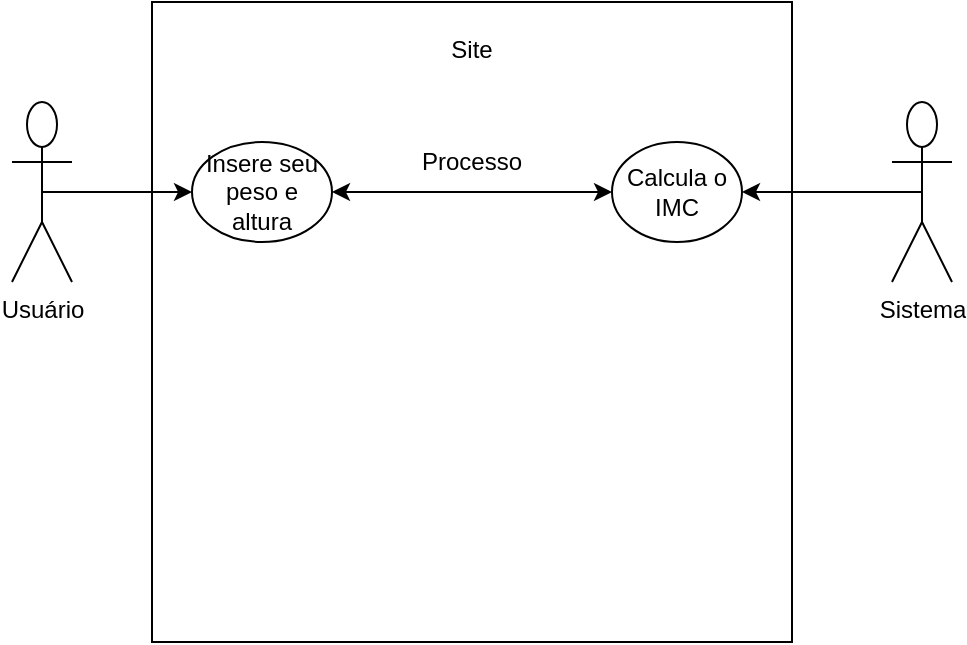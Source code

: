 <mxfile version="13.9.9" type="device"><diagram id="-M_Wg3focewHNqvoXnuu" name="Página-1"><mxGraphModel dx="750" dy="494" grid="1" gridSize="10" guides="1" tooltips="1" connect="1" arrows="1" fold="1" page="1" pageScale="1" pageWidth="827" pageHeight="1169" math="0" shadow="0"><root><mxCell id="0"/><mxCell id="1" parent="0"/><mxCell id="iEF44ajS8Es06sbl4pTV-1" value="Site&lt;br&gt;&lt;br&gt;&lt;br&gt;&lt;br&gt;&lt;br&gt;&lt;br&gt;&lt;br&gt;&lt;br&gt;&lt;br&gt;&lt;br&gt;&lt;br&gt;&lt;br&gt;&lt;br&gt;&lt;br&gt;&lt;br&gt;&lt;br&gt;&lt;br&gt;&lt;br&gt;&lt;br&gt;&lt;br&gt;" style="whiteSpace=wrap;html=1;aspect=fixed;" vertex="1" parent="1"><mxGeometry x="200" y="30" width="320" height="320" as="geometry"/></mxCell><mxCell id="iEF44ajS8Es06sbl4pTV-7" style="edgeStyle=orthogonalEdgeStyle;rounded=0;orthogonalLoop=1;jettySize=auto;html=1;exitX=0.5;exitY=0.5;exitDx=0;exitDy=0;exitPerimeter=0;entryX=0;entryY=0.5;entryDx=0;entryDy=0;" edge="1" parent="1" source="iEF44ajS8Es06sbl4pTV-2" target="iEF44ajS8Es06sbl4pTV-4"><mxGeometry relative="1" as="geometry"/></mxCell><mxCell id="iEF44ajS8Es06sbl4pTV-2" value="Usuário&lt;br&gt;" style="shape=umlActor;verticalLabelPosition=bottom;verticalAlign=top;html=1;outlineConnect=0;fontStyle=0;align=center;fillColor=#FFFFFF;" vertex="1" parent="1"><mxGeometry x="130" y="80" width="30" height="90" as="geometry"/></mxCell><mxCell id="iEF44ajS8Es06sbl4pTV-6" style="edgeStyle=orthogonalEdgeStyle;rounded=0;orthogonalLoop=1;jettySize=auto;html=1;exitX=0.5;exitY=0.5;exitDx=0;exitDy=0;exitPerimeter=0;entryX=1;entryY=0.5;entryDx=0;entryDy=0;" edge="1" parent="1" source="iEF44ajS8Es06sbl4pTV-3" target="iEF44ajS8Es06sbl4pTV-5"><mxGeometry relative="1" as="geometry"/></mxCell><mxCell id="iEF44ajS8Es06sbl4pTV-3" value="Sistema&lt;br&gt;" style="shape=umlActor;verticalLabelPosition=bottom;verticalAlign=top;html=1;outlineConnect=0;fontStyle=0;align=center;fillColor=#FFFFFF;" vertex="1" parent="1"><mxGeometry x="570" y="80" width="30" height="90" as="geometry"/></mxCell><mxCell id="iEF44ajS8Es06sbl4pTV-4" value="Insere seu peso e altura" style="ellipse;whiteSpace=wrap;html=1;" vertex="1" parent="1"><mxGeometry x="220" y="100" width="70" height="50" as="geometry"/></mxCell><mxCell id="iEF44ajS8Es06sbl4pTV-5" value="Calcula o IMC" style="ellipse;whiteSpace=wrap;html=1;" vertex="1" parent="1"><mxGeometry x="430" y="100" width="65" height="50" as="geometry"/></mxCell><mxCell id="iEF44ajS8Es06sbl4pTV-8" value="" style="endArrow=classic;startArrow=classic;html=1;exitX=1;exitY=0.5;exitDx=0;exitDy=0;" edge="1" parent="1" source="iEF44ajS8Es06sbl4pTV-4" target="iEF44ajS8Es06sbl4pTV-5"><mxGeometry width="50" height="50" relative="1" as="geometry"><mxPoint x="360" y="240" as="sourcePoint"/><mxPoint x="410" y="190" as="targetPoint"/></mxGeometry></mxCell><mxCell id="iEF44ajS8Es06sbl4pTV-9" value="Processo&lt;br&gt;" style="text;html=1;strokeColor=none;fillColor=none;align=center;verticalAlign=middle;whiteSpace=wrap;rounded=0;" vertex="1" parent="1"><mxGeometry x="340" y="100" width="40" height="20" as="geometry"/></mxCell></root></mxGraphModel></diagram></mxfile>